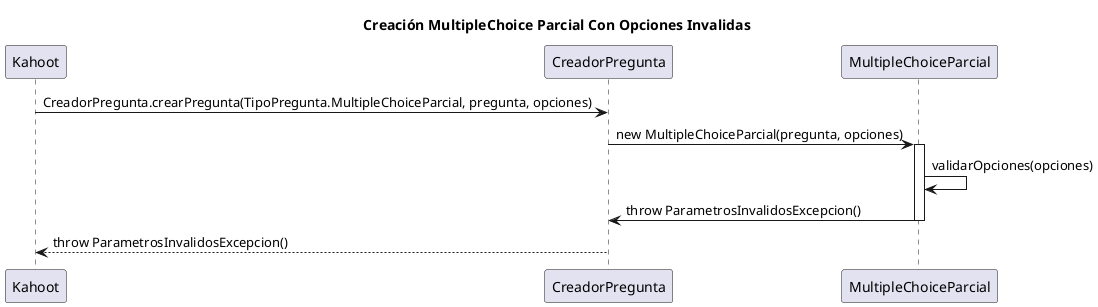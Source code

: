 @startuml
title Creación MultipleChoice Parcial Con Opciones Invalidas

Kahoot -> CreadorPregunta: CreadorPregunta.crearPregunta(TipoPregunta.MultipleChoiceParcial, pregunta, opciones)
CreadorPregunta -> MultipleChoiceParcial: new MultipleChoiceParcial(pregunta, opciones)

activate MultipleChoiceParcial
MultipleChoiceParcial -> MultipleChoiceParcial: validarOpciones(opciones)
MultipleChoiceParcial -> CreadorPregunta: throw ParametrosInvalidosExcepcion()
deactivate MultipleChoiceParcial

CreadorPregunta --> Kahoot: throw ParametrosInvalidosExcepcion()
@enduml